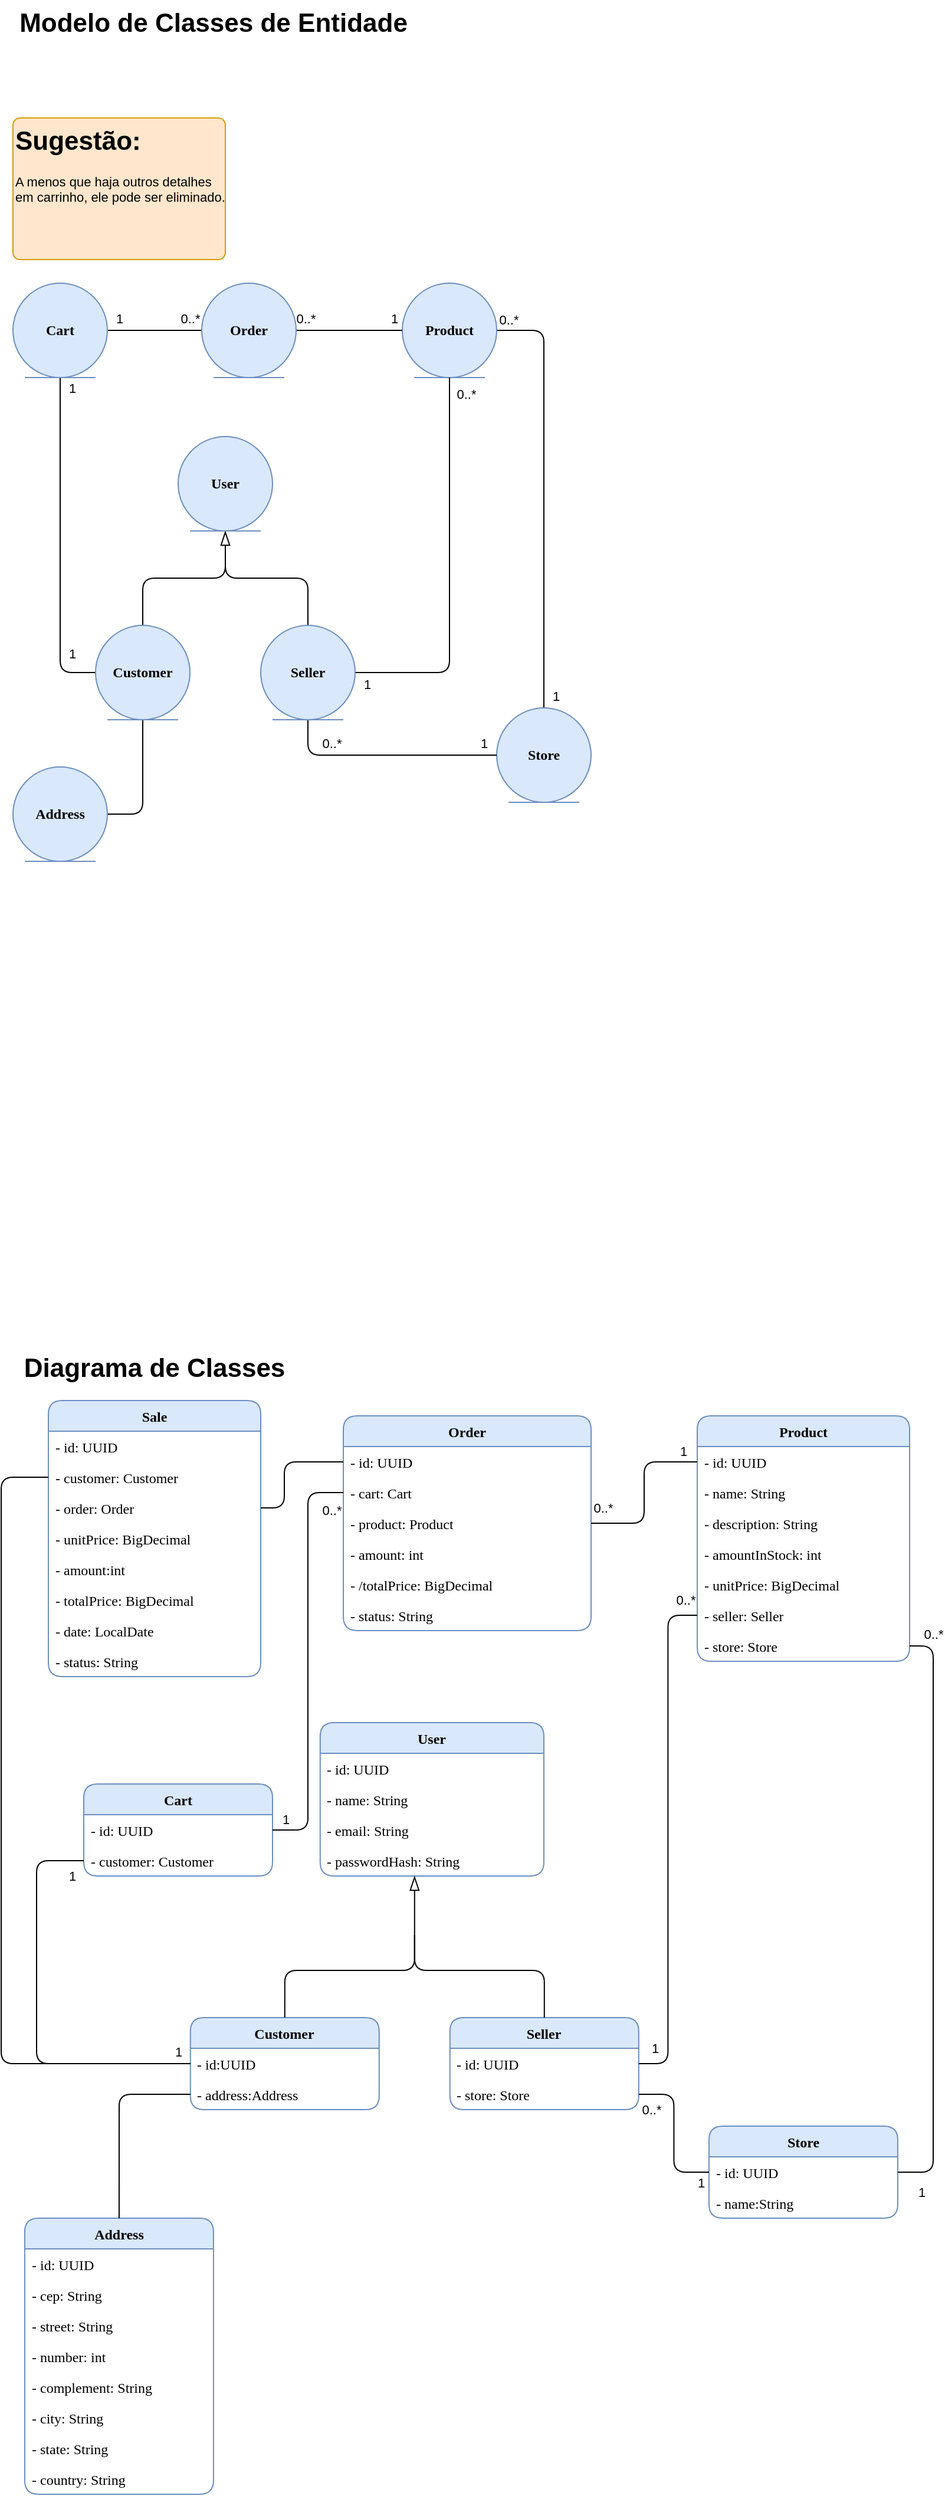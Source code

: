 <mxfile version="24.8.3">
  <diagram name="Página-1" id="TTVn241OmPXhMdDyWpZ5">
    <mxGraphModel dx="461" dy="1975" grid="1" gridSize="10" guides="1" tooltips="1" connect="1" arrows="1" fold="1" page="1" pageScale="1" pageWidth="827" pageHeight="1169" math="0" shadow="0">
      <root>
        <mxCell id="0" />
        <mxCell id="1" parent="0" />
        <mxCell id="45oS4C0SvB9Kl9MP0dxG-2" value="Product" style="swimlane;fontStyle=1;align=center;verticalAlign=top;childLayout=stackLayout;horizontal=1;startSize=26;horizontalStack=0;resizeParent=1;resizeParentMax=0;resizeLast=0;collapsible=1;marginBottom=0;whiteSpace=wrap;html=1;fontFamily=Cascadia Code;rounded=1;fillColor=#dae8fc;strokeColor=#6c8ebf;" parent="1" vertex="1">
          <mxGeometry x="610" y="70" width="180" height="208" as="geometry" />
        </mxCell>
        <mxCell id="45oS4C0SvB9Kl9MP0dxG-3" value="- id: UUID" style="text;align=left;verticalAlign=top;spacingLeft=4;spacingRight=4;overflow=hidden;rotatable=0;points=[[0,0.5],[1,0.5]];portConstraint=eastwest;whiteSpace=wrap;html=1;fontFamily=Cascadia Code;" parent="45oS4C0SvB9Kl9MP0dxG-2" vertex="1">
          <mxGeometry y="26" width="180" height="26" as="geometry" />
        </mxCell>
        <mxCell id="WNG-E03-8D0otMJcHpS6-30" value="- name: String" style="text;align=left;verticalAlign=top;spacingLeft=4;spacingRight=4;overflow=hidden;rotatable=0;points=[[0,0.5],[1,0.5]];portConstraint=eastwest;whiteSpace=wrap;html=1;fontFamily=Cascadia Code;" parent="45oS4C0SvB9Kl9MP0dxG-2" vertex="1">
          <mxGeometry y="52" width="180" height="26" as="geometry" />
        </mxCell>
        <mxCell id="WNG-E03-8D0otMJcHpS6-66" value="- description: String" style="text;align=left;verticalAlign=top;spacingLeft=4;spacingRight=4;overflow=hidden;rotatable=0;points=[[0,0.5],[1,0.5]];portConstraint=eastwest;whiteSpace=wrap;html=1;fontFamily=Cascadia Code;" parent="45oS4C0SvB9Kl9MP0dxG-2" vertex="1">
          <mxGeometry y="78" width="180" height="26" as="geometry" />
        </mxCell>
        <mxCell id="WNG-E03-8D0otMJcHpS6-87" value="- amountInStock: int" style="text;align=left;verticalAlign=top;spacingLeft=4;spacingRight=4;overflow=hidden;rotatable=0;points=[[0,0.5],[1,0.5]];portConstraint=eastwest;whiteSpace=wrap;html=1;fontFamily=Cascadia Code;" parent="45oS4C0SvB9Kl9MP0dxG-2" vertex="1">
          <mxGeometry y="104" width="180" height="26" as="geometry" />
        </mxCell>
        <mxCell id="wmJKvVizC2H3wOnnuJJJ-1" value="- unitPrice: BigDecimal" style="text;align=left;verticalAlign=top;spacingLeft=4;spacingRight=4;overflow=hidden;rotatable=0;points=[[0,0.5],[1,0.5]];portConstraint=eastwest;whiteSpace=wrap;html=1;fontFamily=Cascadia Code;" parent="45oS4C0SvB9Kl9MP0dxG-2" vertex="1">
          <mxGeometry y="130" width="180" height="26" as="geometry" />
        </mxCell>
        <mxCell id="WNG-E03-8D0otMJcHpS6-88" value="- seller: Seller" style="text;align=left;verticalAlign=top;spacingLeft=4;spacingRight=4;overflow=hidden;rotatable=0;points=[[0,0.5],[1,0.5]];portConstraint=eastwest;whiteSpace=wrap;html=1;fontFamily=Cascadia Code;" parent="45oS4C0SvB9Kl9MP0dxG-2" vertex="1">
          <mxGeometry y="156" width="180" height="26" as="geometry" />
        </mxCell>
        <mxCell id="WNG-E03-8D0otMJcHpS6-89" value="- store: Store" style="text;align=left;verticalAlign=top;spacingLeft=4;spacingRight=4;overflow=hidden;rotatable=0;points=[[0,0.5],[1,0.5]];portConstraint=eastwest;whiteSpace=wrap;html=1;fontFamily=Cascadia Code;" parent="45oS4C0SvB9Kl9MP0dxG-2" vertex="1">
          <mxGeometry y="182" width="180" height="26" as="geometry" />
        </mxCell>
        <mxCell id="45oS4C0SvB9Kl9MP0dxG-7" value="Cart" style="swimlane;fontStyle=1;align=center;verticalAlign=top;childLayout=stackLayout;horizontal=1;startSize=26;horizontalStack=0;resizeParent=1;resizeParentMax=0;resizeLast=0;collapsible=1;marginBottom=0;whiteSpace=wrap;html=1;fontFamily=Cascadia Code;rounded=1;fillColor=#dae8fc;strokeColor=#6c8ebf;" parent="1" vertex="1">
          <mxGeometry x="90" y="382" width="160" height="78" as="geometry" />
        </mxCell>
        <mxCell id="45oS4C0SvB9Kl9MP0dxG-8" value="- id: UUID" style="text;align=left;verticalAlign=top;spacingLeft=4;spacingRight=4;overflow=hidden;rotatable=0;points=[[0,0.5],[1,0.5]];portConstraint=eastwest;whiteSpace=wrap;html=1;fontFamily=Cascadia Code;" parent="45oS4C0SvB9Kl9MP0dxG-7" vertex="1">
          <mxGeometry y="26" width="160" height="26" as="geometry" />
        </mxCell>
        <mxCell id="WNG-E03-8D0otMJcHpS6-63" value="- customer: Customer" style="text;align=left;verticalAlign=top;spacingLeft=4;spacingRight=4;overflow=hidden;rotatable=0;points=[[0,0.5],[1,0.5]];portConstraint=eastwest;whiteSpace=wrap;html=1;fontFamily=Cascadia Code;" parent="45oS4C0SvB9Kl9MP0dxG-7" vertex="1">
          <mxGeometry y="52" width="160" height="26" as="geometry" />
        </mxCell>
        <mxCell id="45oS4C0SvB9Kl9MP0dxG-11" value="User" style="swimlane;fontStyle=1;align=center;verticalAlign=top;childLayout=stackLayout;horizontal=1;startSize=26;horizontalStack=0;resizeParent=1;resizeParentMax=0;resizeLast=0;collapsible=1;marginBottom=0;whiteSpace=wrap;html=1;fontFamily=Cascadia Code;rounded=1;fillColor=#dae8fc;strokeColor=#6c8ebf;" parent="1" vertex="1">
          <mxGeometry x="290.39" y="330" width="189.61" height="130" as="geometry" />
        </mxCell>
        <mxCell id="45oS4C0SvB9Kl9MP0dxG-12" value="- id: UUID" style="text;align=left;verticalAlign=top;spacingLeft=4;spacingRight=4;overflow=hidden;rotatable=0;points=[[0,0.5],[1,0.5]];portConstraint=eastwest;whiteSpace=wrap;html=1;fontFamily=Cascadia Code;" parent="45oS4C0SvB9Kl9MP0dxG-11" vertex="1">
          <mxGeometry y="26" width="189.61" height="26" as="geometry" />
        </mxCell>
        <mxCell id="WNG-E03-8D0otMJcHpS6-74" value="- name: String" style="text;align=left;verticalAlign=top;spacingLeft=4;spacingRight=4;overflow=hidden;rotatable=0;points=[[0,0.5],[1,0.5]];portConstraint=eastwest;whiteSpace=wrap;html=1;fontFamily=Cascadia Code;" parent="45oS4C0SvB9Kl9MP0dxG-11" vertex="1">
          <mxGeometry y="52" width="189.61" height="26" as="geometry" />
        </mxCell>
        <mxCell id="WNG-E03-8D0otMJcHpS6-75" value="- email: String" style="text;align=left;verticalAlign=top;spacingLeft=4;spacingRight=4;overflow=hidden;rotatable=0;points=[[0,0.5],[1,0.5]];portConstraint=eastwest;whiteSpace=wrap;html=1;fontFamily=Cascadia Code;" parent="45oS4C0SvB9Kl9MP0dxG-11" vertex="1">
          <mxGeometry y="78" width="189.61" height="26" as="geometry" />
        </mxCell>
        <mxCell id="WNG-E03-8D0otMJcHpS6-76" value="- passwordHash: String" style="text;align=left;verticalAlign=top;spacingLeft=4;spacingRight=4;overflow=hidden;rotatable=0;points=[[0,0.5],[1,0.5]];portConstraint=eastwest;whiteSpace=wrap;html=1;fontFamily=Cascadia Code;" parent="45oS4C0SvB9Kl9MP0dxG-11" vertex="1">
          <mxGeometry y="104" width="189.61" height="26" as="geometry" />
        </mxCell>
        <mxCell id="45oS4C0SvB9Kl9MP0dxG-15" value="Seller" style="swimlane;fontStyle=1;align=center;verticalAlign=top;childLayout=stackLayout;horizontal=1;startSize=26;horizontalStack=0;resizeParent=1;resizeParentMax=0;resizeLast=0;collapsible=1;marginBottom=0;whiteSpace=wrap;html=1;fontFamily=Cascadia Code;rounded=1;fillColor=#dae8fc;strokeColor=#6c8ebf;" parent="1" vertex="1">
          <mxGeometry x="400.39" y="580" width="160" height="78" as="geometry" />
        </mxCell>
        <mxCell id="45oS4C0SvB9Kl9MP0dxG-16" value="- id: UUID" style="text;align=left;verticalAlign=top;spacingLeft=4;spacingRight=4;overflow=hidden;rotatable=0;points=[[0,0.5],[1,0.5]];portConstraint=eastwest;whiteSpace=wrap;html=1;fontFamily=Cascadia Code;" parent="45oS4C0SvB9Kl9MP0dxG-15" vertex="1">
          <mxGeometry y="26" width="160" height="26" as="geometry" />
        </mxCell>
        <mxCell id="WNG-E03-8D0otMJcHpS6-80" value="- store: Store" style="text;align=left;verticalAlign=top;spacingLeft=4;spacingRight=4;overflow=hidden;rotatable=0;points=[[0,0.5],[1,0.5]];portConstraint=eastwest;whiteSpace=wrap;html=1;fontFamily=Cascadia Code;" parent="45oS4C0SvB9Kl9MP0dxG-15" vertex="1">
          <mxGeometry y="52" width="160" height="26" as="geometry" />
        </mxCell>
        <mxCell id="45oS4C0SvB9Kl9MP0dxG-23" value="Customer" style="swimlane;fontStyle=1;align=center;verticalAlign=top;childLayout=stackLayout;horizontal=1;startSize=26;horizontalStack=0;resizeParent=1;resizeParentMax=0;resizeLast=0;collapsible=1;marginBottom=0;whiteSpace=wrap;html=1;fontFamily=Cascadia Code;rounded=1;fillColor=#dae8fc;strokeColor=#6c8ebf;" parent="1" vertex="1">
          <mxGeometry x="180.39" y="580" width="160" height="78" as="geometry" />
        </mxCell>
        <mxCell id="WNG-E03-8D0otMJcHpS6-79" value="- id:UUID" style="text;align=left;verticalAlign=top;spacingLeft=4;spacingRight=4;overflow=hidden;rotatable=0;points=[[0,0.5],[1,0.5]];portConstraint=eastwest;whiteSpace=wrap;html=1;fontFamily=Cascadia Code;" parent="45oS4C0SvB9Kl9MP0dxG-23" vertex="1">
          <mxGeometry y="26" width="160" height="26" as="geometry" />
        </mxCell>
        <mxCell id="45oS4C0SvB9Kl9MP0dxG-24" value="- address:Address" style="text;align=left;verticalAlign=top;spacingLeft=4;spacingRight=4;overflow=hidden;rotatable=0;points=[[0,0.5],[1,0.5]];portConstraint=eastwest;whiteSpace=wrap;html=1;fontFamily=Cascadia Code;" parent="45oS4C0SvB9Kl9MP0dxG-23" vertex="1">
          <mxGeometry y="52" width="160" height="26" as="geometry" />
        </mxCell>
        <mxCell id="45oS4C0SvB9Kl9MP0dxG-27" value="Address" style="swimlane;fontStyle=1;align=center;verticalAlign=top;childLayout=stackLayout;horizontal=1;startSize=26;horizontalStack=0;resizeParent=1;resizeParentMax=0;resizeLast=0;collapsible=1;marginBottom=0;whiteSpace=wrap;html=1;fontFamily=Cascadia Code;rounded=1;fillColor=#dae8fc;strokeColor=#6c8ebf;" parent="1" vertex="1">
          <mxGeometry x="39.96" y="750" width="160" height="234" as="geometry" />
        </mxCell>
        <mxCell id="JbLaRPaKQ31GcKQDkZjJ-1" value="- id: UUID" style="text;align=left;verticalAlign=top;spacingLeft=4;spacingRight=4;overflow=hidden;rotatable=0;points=[[0,0.5],[1,0.5]];portConstraint=eastwest;whiteSpace=wrap;html=1;fontFamily=Cascadia Code;" vertex="1" parent="45oS4C0SvB9Kl9MP0dxG-27">
          <mxGeometry y="26" width="160" height="26" as="geometry" />
        </mxCell>
        <mxCell id="JbLaRPaKQ31GcKQDkZjJ-3" value="- cep: String" style="text;align=left;verticalAlign=top;spacingLeft=4;spacingRight=4;overflow=hidden;rotatable=0;points=[[0,0.5],[1,0.5]];portConstraint=eastwest;whiteSpace=wrap;html=1;fontFamily=Cascadia Code;" vertex="1" parent="45oS4C0SvB9Kl9MP0dxG-27">
          <mxGeometry y="52" width="160" height="26" as="geometry" />
        </mxCell>
        <mxCell id="45oS4C0SvB9Kl9MP0dxG-28" value="- street: String" style="text;align=left;verticalAlign=top;spacingLeft=4;spacingRight=4;overflow=hidden;rotatable=0;points=[[0,0.5],[1,0.5]];portConstraint=eastwest;whiteSpace=wrap;html=1;fontFamily=Cascadia Code;" parent="45oS4C0SvB9Kl9MP0dxG-27" vertex="1">
          <mxGeometry y="78" width="160" height="26" as="geometry" />
        </mxCell>
        <mxCell id="WNG-E03-8D0otMJcHpS6-70" value="- number: int" style="text;align=left;verticalAlign=top;spacingLeft=4;spacingRight=4;overflow=hidden;rotatable=0;points=[[0,0.5],[1,0.5]];portConstraint=eastwest;whiteSpace=wrap;html=1;fontFamily=Cascadia Code;" parent="45oS4C0SvB9Kl9MP0dxG-27" vertex="1">
          <mxGeometry y="104" width="160" height="26" as="geometry" />
        </mxCell>
        <mxCell id="JbLaRPaKQ31GcKQDkZjJ-2" value="- complement: String" style="text;align=left;verticalAlign=top;spacingLeft=4;spacingRight=4;overflow=hidden;rotatable=0;points=[[0,0.5],[1,0.5]];portConstraint=eastwest;whiteSpace=wrap;html=1;fontFamily=Cascadia Code;" vertex="1" parent="45oS4C0SvB9Kl9MP0dxG-27">
          <mxGeometry y="130" width="160" height="26" as="geometry" />
        </mxCell>
        <mxCell id="WNG-E03-8D0otMJcHpS6-69" value="- city: String" style="text;align=left;verticalAlign=top;spacingLeft=4;spacingRight=4;overflow=hidden;rotatable=0;points=[[0,0.5],[1,0.5]];portConstraint=eastwest;whiteSpace=wrap;html=1;fontFamily=Cascadia Code;" parent="45oS4C0SvB9Kl9MP0dxG-27" vertex="1">
          <mxGeometry y="156" width="160" height="26" as="geometry" />
        </mxCell>
        <mxCell id="WNG-E03-8D0otMJcHpS6-71" value="- state: String" style="text;align=left;verticalAlign=top;spacingLeft=4;spacingRight=4;overflow=hidden;rotatable=0;points=[[0,0.5],[1,0.5]];portConstraint=eastwest;whiteSpace=wrap;html=1;fontFamily=Cascadia Code;" parent="45oS4C0SvB9Kl9MP0dxG-27" vertex="1">
          <mxGeometry y="182" width="160" height="26" as="geometry" />
        </mxCell>
        <mxCell id="WNG-E03-8D0otMJcHpS6-72" value="- country: String" style="text;align=left;verticalAlign=top;spacingLeft=4;spacingRight=4;overflow=hidden;rotatable=0;points=[[0,0.5],[1,0.5]];portConstraint=eastwest;whiteSpace=wrap;html=1;fontFamily=Cascadia Code;" parent="45oS4C0SvB9Kl9MP0dxG-27" vertex="1">
          <mxGeometry y="208" width="160" height="26" as="geometry" />
        </mxCell>
        <mxCell id="45oS4C0SvB9Kl9MP0dxG-31" value="Store" style="swimlane;fontStyle=1;align=center;verticalAlign=top;childLayout=stackLayout;horizontal=1;startSize=26;horizontalStack=0;resizeParent=1;resizeParentMax=0;resizeLast=0;collapsible=1;marginBottom=0;whiteSpace=wrap;html=1;fontFamily=Cascadia Code;rounded=1;fillColor=#dae8fc;strokeColor=#6c8ebf;" parent="1" vertex="1">
          <mxGeometry x="619.96" y="672" width="160" height="78" as="geometry" />
        </mxCell>
        <mxCell id="45oS4C0SvB9Kl9MP0dxG-32" value="- id: UUID" style="text;align=left;verticalAlign=top;spacingLeft=4;spacingRight=4;overflow=hidden;rotatable=0;points=[[0,0.5],[1,0.5]];portConstraint=eastwest;whiteSpace=wrap;html=1;fontFamily=Cascadia Code;" parent="45oS4C0SvB9Kl9MP0dxG-31" vertex="1">
          <mxGeometry y="26" width="160" height="26" as="geometry" />
        </mxCell>
        <mxCell id="WNG-E03-8D0otMJcHpS6-84" value="- name:String" style="text;align=left;verticalAlign=top;spacingLeft=4;spacingRight=4;overflow=hidden;rotatable=0;points=[[0,0.5],[1,0.5]];portConstraint=eastwest;whiteSpace=wrap;html=1;fontFamily=Cascadia Code;" parent="45oS4C0SvB9Kl9MP0dxG-31" vertex="1">
          <mxGeometry y="52" width="160" height="26" as="geometry" />
        </mxCell>
        <mxCell id="WNG-E03-8D0otMJcHpS6-1" value="Diagrama de Classes" style="text;html=1;align=center;verticalAlign=middle;whiteSpace=wrap;rounded=0;fontStyle=1;fontSize=22;" parent="1" vertex="1">
          <mxGeometry x="30" y="10" width="240" height="40" as="geometry" />
        </mxCell>
        <mxCell id="WNG-E03-8D0otMJcHpS6-2" value="Modelo de Classes de Entidade" style="text;html=1;align=center;verticalAlign=middle;whiteSpace=wrap;rounded=0;fontStyle=1;fontSize=22;" parent="1" vertex="1">
          <mxGeometry x="30" y="-1130" width="340" height="40" as="geometry" />
        </mxCell>
        <mxCell id="WNG-E03-8D0otMJcHpS6-20" style="edgeStyle=orthogonalEdgeStyle;shape=connector;curved=0;rounded=1;orthogonalLoop=1;jettySize=auto;html=1;exitX=1;exitY=0.5;exitDx=0;exitDy=0;entryX=0.5;entryY=0;entryDx=0;entryDy=0;strokeColor=default;align=center;verticalAlign=middle;fontFamily=Helvetica;fontSize=11;fontColor=default;labelBackgroundColor=default;startArrow=none;startFill=0;startSize=10;endArrow=none;endFill=0;endSize=10;" parent="1" source="WNG-E03-8D0otMJcHpS6-3" target="WNG-E03-8D0otMJcHpS6-6" edge="1">
          <mxGeometry relative="1" as="geometry">
            <Array as="points">
              <mxPoint x="480" y="-850" />
            </Array>
          </mxGeometry>
        </mxCell>
        <mxCell id="WNG-E03-8D0otMJcHpS6-24" value="0..*" style="edgeLabel;html=1;align=center;verticalAlign=middle;resizable=0;points=[];fontFamily=Helvetica;fontSize=11;fontColor=default;labelBackgroundColor=default;" parent="WNG-E03-8D0otMJcHpS6-20" vertex="1" connectable="0">
          <mxGeometry x="-0.719" relative="1" as="geometry">
            <mxPoint x="-30" y="-20" as="offset" />
          </mxGeometry>
        </mxCell>
        <mxCell id="WNG-E03-8D0otMJcHpS6-25" value="1" style="edgeLabel;html=1;align=center;verticalAlign=middle;resizable=0;points=[];fontFamily=Helvetica;fontSize=11;fontColor=default;labelBackgroundColor=default;" parent="WNG-E03-8D0otMJcHpS6-20" vertex="1" connectable="0">
          <mxGeometry x="0.94" y="-1" relative="1" as="geometry">
            <mxPoint x="11" y="1" as="offset" />
          </mxGeometry>
        </mxCell>
        <mxCell id="WNG-E03-8D0otMJcHpS6-3" value="&lt;font face=&quot;Cascadia Code&quot;&gt;&lt;b&gt;Product&lt;/b&gt;&lt;/font&gt;" style="ellipse;shape=umlEntity;whiteSpace=wrap;html=1;fillColor=#dae8fc;strokeColor=#6c8ebf;" parent="1" vertex="1">
          <mxGeometry x="360" y="-890" width="80" height="80" as="geometry" />
        </mxCell>
        <mxCell id="WNG-E03-8D0otMJcHpS6-11" style="edgeStyle=orthogonalEdgeStyle;rounded=1;orthogonalLoop=1;jettySize=auto;html=1;endArrow=none;endFill=0;curved=0;" parent="1" source="WNG-E03-8D0otMJcHpS6-4" target="WNG-E03-8D0otMJcHpS6-3" edge="1">
          <mxGeometry relative="1" as="geometry" />
        </mxCell>
        <mxCell id="WNG-E03-8D0otMJcHpS6-12" value="1" style="edgeLabel;html=1;align=center;verticalAlign=middle;resizable=0;points=[];" parent="WNG-E03-8D0otMJcHpS6-11" vertex="1" connectable="0">
          <mxGeometry x="0.868" y="1" relative="1" as="geometry">
            <mxPoint x="-1" y="-9" as="offset" />
          </mxGeometry>
        </mxCell>
        <mxCell id="WNG-E03-8D0otMJcHpS6-13" value="0..*" style="edgeLabel;html=1;align=center;verticalAlign=middle;resizable=0;points=[];" parent="WNG-E03-8D0otMJcHpS6-11" vertex="1" connectable="0">
          <mxGeometry x="-0.898" y="2" relative="1" as="geometry">
            <mxPoint x="3" y="-8" as="offset" />
          </mxGeometry>
        </mxCell>
        <mxCell id="WNG-E03-8D0otMJcHpS6-34" style="edgeStyle=orthogonalEdgeStyle;shape=connector;curved=0;rounded=1;orthogonalLoop=1;jettySize=auto;html=1;entryX=1;entryY=0.5;entryDx=0;entryDy=0;strokeColor=default;align=center;verticalAlign=middle;fontFamily=Helvetica;fontSize=11;fontColor=default;labelBackgroundColor=default;startArrow=none;startFill=0;startSize=10;endArrow=none;endFill=0;endSize=10;" parent="1" source="WNG-E03-8D0otMJcHpS6-4" target="WNG-E03-8D0otMJcHpS6-33" edge="1">
          <mxGeometry relative="1" as="geometry" />
        </mxCell>
        <mxCell id="WNG-E03-8D0otMJcHpS6-38" value="1" style="edgeLabel;html=1;align=center;verticalAlign=middle;resizable=0;points=[];fontFamily=Helvetica;fontSize=11;fontColor=default;labelBackgroundColor=default;" parent="WNG-E03-8D0otMJcHpS6-34" vertex="1" connectable="0">
          <mxGeometry x="0.775" relative="1" as="geometry">
            <mxPoint x="1" y="-10" as="offset" />
          </mxGeometry>
        </mxCell>
        <mxCell id="WNG-E03-8D0otMJcHpS6-39" value="0..*" style="edgeLabel;html=1;align=center;verticalAlign=middle;resizable=0;points=[];fontFamily=Helvetica;fontSize=11;fontColor=default;labelBackgroundColor=default;" parent="WNG-E03-8D0otMJcHpS6-34" vertex="1" connectable="0">
          <mxGeometry x="-0.8" y="-2" relative="1" as="geometry">
            <mxPoint x="-2" y="-8" as="offset" />
          </mxGeometry>
        </mxCell>
        <mxCell id="WNG-E03-8D0otMJcHpS6-4" value="&lt;font face=&quot;Cascadia Code&quot;&gt;&lt;b&gt;Order&lt;/b&gt;&lt;/font&gt;" style="ellipse;shape=umlEntity;whiteSpace=wrap;html=1;fillColor=#dae8fc;strokeColor=#6c8ebf;" parent="1" vertex="1">
          <mxGeometry x="190" y="-890" width="80" height="80" as="geometry" />
        </mxCell>
        <mxCell id="WNG-E03-8D0otMJcHpS6-6" value="&lt;font face=&quot;Cascadia Code&quot;&gt;&lt;b&gt;Store&lt;/b&gt;&lt;/font&gt;" style="ellipse;shape=umlEntity;whiteSpace=wrap;html=1;fillColor=#dae8fc;strokeColor=#6c8ebf;" parent="1" vertex="1">
          <mxGeometry x="440" y="-530" width="80" height="80" as="geometry" />
        </mxCell>
        <mxCell id="WNG-E03-8D0otMJcHpS6-14" style="edgeStyle=orthogonalEdgeStyle;rounded=1;orthogonalLoop=1;jettySize=auto;html=1;entryX=0.5;entryY=0;entryDx=0;entryDy=0;endArrow=none;endFill=0;endSize=10;curved=0;startArrow=blockThin;startFill=0;startSize=10;exitX=0.5;exitY=1;exitDx=0;exitDy=0;" parent="1" source="WNG-E03-8D0otMJcHpS6-7" target="WNG-E03-8D0otMJcHpS6-8" edge="1">
          <mxGeometry relative="1" as="geometry">
            <mxPoint x="250" y="-630" as="sourcePoint" />
          </mxGeometry>
        </mxCell>
        <mxCell id="WNG-E03-8D0otMJcHpS6-15" style="edgeStyle=orthogonalEdgeStyle;rounded=1;orthogonalLoop=1;jettySize=auto;html=1;entryX=0.5;entryY=0;entryDx=0;entryDy=0;endArrow=none;endFill=0;endSize=10;curved=0;" parent="1" target="WNG-E03-8D0otMJcHpS6-9" edge="1">
          <mxGeometry relative="1" as="geometry">
            <mxPoint x="210" y="-660" as="sourcePoint" />
            <Array as="points">
              <mxPoint x="210" y="-640" />
              <mxPoint x="280" y="-640" />
            </Array>
          </mxGeometry>
        </mxCell>
        <mxCell id="WNG-E03-8D0otMJcHpS6-37" style="edgeStyle=orthogonalEdgeStyle;shape=connector;curved=0;rounded=1;orthogonalLoop=1;jettySize=auto;html=1;strokeColor=default;align=center;verticalAlign=middle;fontFamily=Helvetica;fontSize=11;fontColor=default;labelBackgroundColor=default;startArrow=none;startFill=0;startSize=10;endArrow=none;endFill=0;endSize=10;entryX=0.5;entryY=1;entryDx=0;entryDy=0;exitX=0;exitY=0.5;exitDx=0;exitDy=0;" parent="1" source="WNG-E03-8D0otMJcHpS6-8" target="WNG-E03-8D0otMJcHpS6-33" edge="1">
          <mxGeometry relative="1" as="geometry">
            <mxPoint x="80" y="-780" as="targetPoint" />
          </mxGeometry>
        </mxCell>
        <mxCell id="WNG-E03-8D0otMJcHpS6-40" value="1" style="edgeLabel;html=1;align=center;verticalAlign=middle;resizable=0;points=[];fontFamily=Helvetica;fontSize=11;fontColor=default;labelBackgroundColor=default;" parent="WNG-E03-8D0otMJcHpS6-37" vertex="1" connectable="0">
          <mxGeometry x="0.937" relative="1" as="geometry">
            <mxPoint x="10" as="offset" />
          </mxGeometry>
        </mxCell>
        <mxCell id="WNG-E03-8D0otMJcHpS6-41" value="1" style="edgeLabel;html=1;align=center;verticalAlign=middle;resizable=0;points=[];fontFamily=Helvetica;fontSize=11;fontColor=default;labelBackgroundColor=default;" parent="WNG-E03-8D0otMJcHpS6-37" vertex="1" connectable="0">
          <mxGeometry x="-0.668" y="1" relative="1" as="geometry">
            <mxPoint x="11" as="offset" />
          </mxGeometry>
        </mxCell>
        <mxCell id="WNG-E03-8D0otMJcHpS6-7" value="&lt;font face=&quot;Cascadia Code&quot;&gt;&lt;b&gt;User&lt;/b&gt;&lt;/font&gt;" style="ellipse;shape=umlEntity;whiteSpace=wrap;html=1;fillColor=#dae8fc;strokeColor=#6c8ebf;" parent="1" vertex="1">
          <mxGeometry x="170" y="-760" width="80" height="80" as="geometry" />
        </mxCell>
        <mxCell id="WNG-E03-8D0otMJcHpS6-17" style="rounded=1;orthogonalLoop=1;jettySize=auto;html=1;entryX=1;entryY=0.5;entryDx=0;entryDy=0;edgeStyle=orthogonalEdgeStyle;endArrow=none;endFill=0;curved=0;exitX=0.5;exitY=1;exitDx=0;exitDy=0;" parent="1" source="WNG-E03-8D0otMJcHpS6-8" target="WNG-E03-8D0otMJcHpS6-10" edge="1">
          <mxGeometry relative="1" as="geometry">
            <Array as="points">
              <mxPoint x="140" y="-440" />
            </Array>
          </mxGeometry>
        </mxCell>
        <mxCell id="WNG-E03-8D0otMJcHpS6-8" value="&lt;font face=&quot;Cascadia Code&quot;&gt;&lt;b&gt;Customer&lt;/b&gt;&lt;/font&gt;" style="ellipse;shape=umlEntity;whiteSpace=wrap;html=1;fillColor=#dae8fc;strokeColor=#6c8ebf;" parent="1" vertex="1">
          <mxGeometry x="100" y="-600" width="80" height="80" as="geometry" />
        </mxCell>
        <mxCell id="WNG-E03-8D0otMJcHpS6-16" style="edgeStyle=orthogonalEdgeStyle;rounded=1;orthogonalLoop=1;jettySize=auto;html=1;entryX=0;entryY=0.5;entryDx=0;entryDy=0;endArrow=none;endFill=0;curved=0;exitX=0.5;exitY=1;exitDx=0;exitDy=0;" parent="1" source="WNG-E03-8D0otMJcHpS6-9" target="WNG-E03-8D0otMJcHpS6-6" edge="1">
          <mxGeometry relative="1" as="geometry" />
        </mxCell>
        <mxCell id="WNG-E03-8D0otMJcHpS6-27" value="0..*" style="edgeLabel;html=1;align=center;verticalAlign=middle;resizable=0;points=[];fontFamily=Helvetica;fontSize=11;fontColor=default;labelBackgroundColor=default;" parent="WNG-E03-8D0otMJcHpS6-16" vertex="1" connectable="0">
          <mxGeometry x="-0.845" y="2" relative="1" as="geometry">
            <mxPoint x="18" y="5" as="offset" />
          </mxGeometry>
        </mxCell>
        <mxCell id="WNG-E03-8D0otMJcHpS6-28" value="1" style="edgeLabel;html=1;align=center;verticalAlign=middle;resizable=0;points=[];fontFamily=Helvetica;fontSize=11;fontColor=default;labelBackgroundColor=default;" parent="WNG-E03-8D0otMJcHpS6-16" vertex="1" connectable="0">
          <mxGeometry x="0.883" relative="1" as="geometry">
            <mxPoint y="-10" as="offset" />
          </mxGeometry>
        </mxCell>
        <mxCell id="WNG-E03-8D0otMJcHpS6-18" style="edgeStyle=orthogonalEdgeStyle;rounded=1;orthogonalLoop=1;jettySize=auto;html=1;entryX=0.5;entryY=1;entryDx=0;entryDy=0;exitX=1;exitY=0.5;exitDx=0;exitDy=0;curved=0;endArrow=none;endFill=0;" parent="1" source="WNG-E03-8D0otMJcHpS6-9" target="WNG-E03-8D0otMJcHpS6-3" edge="1">
          <mxGeometry relative="1" as="geometry">
            <Array as="points">
              <mxPoint x="400" y="-560" />
            </Array>
          </mxGeometry>
        </mxCell>
        <mxCell id="WNG-E03-8D0otMJcHpS6-42" value="0..*" style="edgeLabel;html=1;align=center;verticalAlign=middle;resizable=0;points=[];fontFamily=Helvetica;fontSize=11;fontColor=default;labelBackgroundColor=default;" parent="WNG-E03-8D0otMJcHpS6-18" vertex="1" connectable="0">
          <mxGeometry x="0.919" y="-2" relative="1" as="geometry">
            <mxPoint x="12" as="offset" />
          </mxGeometry>
        </mxCell>
        <mxCell id="WNG-E03-8D0otMJcHpS6-43" value="1" style="edgeLabel;html=1;align=center;verticalAlign=middle;resizable=0;points=[];fontFamily=Helvetica;fontSize=11;fontColor=default;labelBackgroundColor=default;" parent="WNG-E03-8D0otMJcHpS6-18" vertex="1" connectable="0">
          <mxGeometry x="-0.941" relative="1" as="geometry">
            <mxPoint y="10" as="offset" />
          </mxGeometry>
        </mxCell>
        <mxCell id="WNG-E03-8D0otMJcHpS6-9" value="&lt;font face=&quot;Cascadia Code&quot;&gt;&lt;b&gt;Seller&lt;/b&gt;&lt;/font&gt;" style="ellipse;shape=umlEntity;whiteSpace=wrap;html=1;fillColor=#dae8fc;strokeColor=#6c8ebf;" parent="1" vertex="1">
          <mxGeometry x="240" y="-600" width="80" height="80" as="geometry" />
        </mxCell>
        <mxCell id="WNG-E03-8D0otMJcHpS6-10" value="&lt;font face=&quot;Cascadia Code&quot;&gt;&lt;b&gt;Address&lt;/b&gt;&lt;/font&gt;" style="ellipse;shape=umlEntity;whiteSpace=wrap;html=1;fillColor=#dae8fc;strokeColor=#6c8ebf;" parent="1" vertex="1">
          <mxGeometry x="30" y="-480" width="80" height="80" as="geometry" />
        </mxCell>
        <mxCell id="WNG-E03-8D0otMJcHpS6-33" value="&lt;font face=&quot;Cascadia Code&quot;&gt;&lt;b&gt;Cart&lt;/b&gt;&lt;/font&gt;" style="ellipse;shape=umlEntity;whiteSpace=wrap;html=1;fillColor=#dae8fc;strokeColor=#6c8ebf;" parent="1" vertex="1">
          <mxGeometry x="30" y="-890" width="80" height="80" as="geometry" />
        </mxCell>
        <mxCell id="WNG-E03-8D0otMJcHpS6-49" style="edgeStyle=orthogonalEdgeStyle;rounded=1;orthogonalLoop=1;jettySize=auto;html=1;entryX=0.5;entryY=0;entryDx=0;entryDy=0;endArrow=none;endFill=0;endSize=10;curved=0;startArrow=blockThin;startFill=0;startSize=10;" parent="1" source="45oS4C0SvB9Kl9MP0dxG-11" target="45oS4C0SvB9Kl9MP0dxG-23" edge="1">
          <mxGeometry relative="1" as="geometry">
            <mxPoint x="380.39" y="500" as="sourcePoint" />
            <mxPoint x="310.39" y="580" as="targetPoint" />
            <Array as="points">
              <mxPoint x="370.39" y="540" />
              <mxPoint x="260.39" y="540" />
            </Array>
          </mxGeometry>
        </mxCell>
        <mxCell id="WNG-E03-8D0otMJcHpS6-50" style="edgeStyle=orthogonalEdgeStyle;rounded=1;orthogonalLoop=1;jettySize=auto;html=1;entryX=0.5;entryY=0;entryDx=0;entryDy=0;endArrow=none;endFill=0;endSize=10;curved=0;" parent="1" target="45oS4C0SvB9Kl9MP0dxG-15" edge="1">
          <mxGeometry relative="1" as="geometry">
            <mxPoint x="370.39" y="510" as="sourcePoint" />
            <mxPoint x="450.39" y="580" as="targetPoint" />
            <Array as="points">
              <mxPoint x="370.39" y="540" />
              <mxPoint x="480.39" y="540" />
            </Array>
          </mxGeometry>
        </mxCell>
        <mxCell id="WNG-E03-8D0otMJcHpS6-51" value="Order" style="swimlane;fontStyle=1;align=center;verticalAlign=top;childLayout=stackLayout;horizontal=1;startSize=26;horizontalStack=0;resizeParent=1;resizeParentMax=0;resizeLast=0;collapsible=1;marginBottom=0;whiteSpace=wrap;html=1;fontFamily=Cascadia Code;rounded=1;fillColor=#dae8fc;strokeColor=#6c8ebf;" parent="1" vertex="1">
          <mxGeometry x="310" y="70" width="210" height="182" as="geometry" />
        </mxCell>
        <mxCell id="WNG-E03-8D0otMJcHpS6-52" value="- id: UUID" style="text;align=left;verticalAlign=top;spacingLeft=4;spacingRight=4;overflow=hidden;rotatable=0;points=[[0,0.5],[1,0.5]];portConstraint=eastwest;whiteSpace=wrap;html=1;fontFamily=Cascadia Code;" parent="WNG-E03-8D0otMJcHpS6-51" vertex="1">
          <mxGeometry y="26" width="210" height="26" as="geometry" />
        </mxCell>
        <mxCell id="WNG-E03-8D0otMJcHpS6-53" value="- cart: Cart" style="text;align=left;verticalAlign=top;spacingLeft=4;spacingRight=4;overflow=hidden;rotatable=0;points=[[0,0.5],[1,0.5]];portConstraint=eastwest;whiteSpace=wrap;html=1;fontFamily=Cascadia Code;" parent="WNG-E03-8D0otMJcHpS6-51" vertex="1">
          <mxGeometry y="52" width="210" height="26" as="geometry" />
        </mxCell>
        <mxCell id="WNG-E03-8D0otMJcHpS6-54" value="- product: Product" style="text;align=left;verticalAlign=top;spacingLeft=4;spacingRight=4;overflow=hidden;rotatable=0;points=[[0,0.5],[1,0.5]];portConstraint=eastwest;whiteSpace=wrap;html=1;fontFamily=Cascadia Code;" parent="WNG-E03-8D0otMJcHpS6-51" vertex="1">
          <mxGeometry y="78" width="210" height="26" as="geometry" />
        </mxCell>
        <mxCell id="WNG-E03-8D0otMJcHpS6-60" value="- amount: int" style="text;align=left;verticalAlign=top;spacingLeft=4;spacingRight=4;overflow=hidden;rotatable=0;points=[[0,0.5],[1,0.5]];portConstraint=eastwest;whiteSpace=wrap;html=1;fontFamily=Cascadia Code;" parent="WNG-E03-8D0otMJcHpS6-51" vertex="1">
          <mxGeometry y="104" width="210" height="26" as="geometry" />
        </mxCell>
        <mxCell id="WNG-E03-8D0otMJcHpS6-62" value="- /totalPrice: BigDecimal" style="text;align=left;verticalAlign=top;spacingLeft=4;spacingRight=4;overflow=hidden;rotatable=0;points=[[0,0.5],[1,0.5]];portConstraint=eastwest;whiteSpace=wrap;html=1;fontFamily=Cascadia Code;" parent="WNG-E03-8D0otMJcHpS6-51" vertex="1">
          <mxGeometry y="130" width="210" height="26" as="geometry" />
        </mxCell>
        <mxCell id="wmJKvVizC2H3wOnnuJJJ-2" value="- status: String" style="text;align=left;verticalAlign=top;spacingLeft=4;spacingRight=4;overflow=hidden;rotatable=0;points=[[0,0.5],[1,0.5]];portConstraint=eastwest;whiteSpace=wrap;html=1;fontFamily=Cascadia Code;" parent="WNG-E03-8D0otMJcHpS6-51" vertex="1">
          <mxGeometry y="156" width="210" height="26" as="geometry" />
        </mxCell>
        <mxCell id="WNG-E03-8D0otMJcHpS6-67" style="edgeStyle=orthogonalEdgeStyle;shape=connector;curved=0;rounded=1;orthogonalLoop=1;jettySize=auto;html=1;entryX=0;entryY=0.5;entryDx=0;entryDy=0;strokeColor=default;align=center;verticalAlign=middle;fontFamily=Helvetica;fontSize=11;fontColor=default;labelBackgroundColor=default;startArrow=none;startFill=0;startSize=10;endArrow=none;endFill=0;endSize=10;" parent="1" source="WNG-E03-8D0otMJcHpS6-54" target="45oS4C0SvB9Kl9MP0dxG-3" edge="1">
          <mxGeometry relative="1" as="geometry" />
        </mxCell>
        <mxCell id="WNG-E03-8D0otMJcHpS6-92" value="0..*" style="edgeLabel;html=1;align=center;verticalAlign=middle;resizable=0;points=[];fontFamily=Helvetica;fontSize=11;fontColor=default;labelBackgroundColor=default;" parent="WNG-E03-8D0otMJcHpS6-67" vertex="1" connectable="0">
          <mxGeometry x="-0.89" relative="1" as="geometry">
            <mxPoint x="2" y="-13" as="offset" />
          </mxGeometry>
        </mxCell>
        <mxCell id="WNG-E03-8D0otMJcHpS6-95" value="1" style="edgeLabel;html=1;align=center;verticalAlign=middle;resizable=0;points=[];fontFamily=Helvetica;fontSize=11;fontColor=default;labelBackgroundColor=default;" parent="WNG-E03-8D0otMJcHpS6-67" vertex="1" connectable="0">
          <mxGeometry x="0.822" y="-1" relative="1" as="geometry">
            <mxPoint y="-10" as="offset" />
          </mxGeometry>
        </mxCell>
        <mxCell id="WNG-E03-8D0otMJcHpS6-68" value="&lt;h1 style=&quot;margin-top: 0px;&quot;&gt;Sugestão:&lt;br&gt;&lt;/h1&gt;A menos que haja outros detalhes em carrinho, ele pode ser eliminado." style="text;html=1;whiteSpace=wrap;overflow=hidden;rounded=1;fontFamily=Helvetica;fontSize=11;labelBackgroundColor=none;fillColor=#ffe6cc;strokeColor=#d79b00;imageAspect=1;fillOpacity=100;fillStyle=solid;labelPadding:10px;arcSize=5;" parent="1" vertex="1">
          <mxGeometry x="30" y="-1030" width="180" height="120" as="geometry" />
        </mxCell>
        <mxCell id="WNG-E03-8D0otMJcHpS6-73" style="edgeStyle=orthogonalEdgeStyle;shape=connector;curved=0;rounded=1;orthogonalLoop=1;jettySize=auto;html=1;strokeColor=default;align=center;verticalAlign=middle;fontFamily=Helvetica;fontSize=11;fontColor=default;labelBackgroundColor=default;startArrow=none;startFill=0;startSize=10;endArrow=none;endFill=0;endSize=10;exitX=0.5;exitY=0;exitDx=0;exitDy=0;" parent="1" source="45oS4C0SvB9Kl9MP0dxG-27" target="45oS4C0SvB9Kl9MP0dxG-24" edge="1">
          <mxGeometry relative="1" as="geometry">
            <mxPoint x="336.6" y="692.416" as="targetPoint" />
          </mxGeometry>
        </mxCell>
        <mxCell id="WNG-E03-8D0otMJcHpS6-77" style="edgeStyle=orthogonalEdgeStyle;shape=connector;curved=0;rounded=1;orthogonalLoop=1;jettySize=auto;html=1;entryX=0;entryY=0.5;entryDx=0;entryDy=0;strokeColor=default;align=center;verticalAlign=middle;fontFamily=Helvetica;fontSize=11;fontColor=default;labelBackgroundColor=default;startArrow=none;startFill=0;startSize=10;endArrow=none;endFill=0;endSize=10;" parent="1" source="45oS4C0SvB9Kl9MP0dxG-8" target="WNG-E03-8D0otMJcHpS6-53" edge="1">
          <mxGeometry relative="1" as="geometry" />
        </mxCell>
        <mxCell id="WNG-E03-8D0otMJcHpS6-93" value="0..*" style="edgeLabel;html=1;align=center;verticalAlign=middle;resizable=0;points=[];fontFamily=Helvetica;fontSize=11;fontColor=default;labelBackgroundColor=default;" parent="WNG-E03-8D0otMJcHpS6-77" vertex="1" connectable="0">
          <mxGeometry x="0.717" relative="1" as="geometry">
            <mxPoint x="20" y="-4" as="offset" />
          </mxGeometry>
        </mxCell>
        <mxCell id="WNG-E03-8D0otMJcHpS6-94" value="1" style="edgeLabel;html=1;align=center;verticalAlign=middle;resizable=0;points=[];fontFamily=Helvetica;fontSize=11;fontColor=default;labelBackgroundColor=default;" parent="WNG-E03-8D0otMJcHpS6-77" vertex="1" connectable="0">
          <mxGeometry x="-0.894" relative="1" as="geometry">
            <mxPoint x="-8" y="-9" as="offset" />
          </mxGeometry>
        </mxCell>
        <mxCell id="WNG-E03-8D0otMJcHpS6-78" style="edgeStyle=orthogonalEdgeStyle;shape=connector;curved=0;rounded=1;orthogonalLoop=1;jettySize=auto;html=1;exitX=0;exitY=0.5;exitDx=0;exitDy=0;strokeColor=default;align=center;verticalAlign=middle;fontFamily=Helvetica;fontSize=11;fontColor=default;labelBackgroundColor=default;startArrow=none;startFill=0;startSize=10;endArrow=none;endFill=0;endSize=10;entryX=0;entryY=0.5;entryDx=0;entryDy=0;" parent="1" source="WNG-E03-8D0otMJcHpS6-63" target="WNG-E03-8D0otMJcHpS6-79" edge="1">
          <mxGeometry relative="1" as="geometry">
            <mxPoint x="170" y="490" as="targetPoint" />
            <Array as="points">
              <mxPoint x="50" y="447" />
              <mxPoint x="50" y="619" />
            </Array>
          </mxGeometry>
        </mxCell>
        <mxCell id="WNG-E03-8D0otMJcHpS6-96" value="1" style="edgeLabel;html=1;align=center;verticalAlign=middle;resizable=0;points=[];fontFamily=Helvetica;fontSize=11;fontColor=default;labelBackgroundColor=default;" parent="WNG-E03-8D0otMJcHpS6-78" vertex="1" connectable="0">
          <mxGeometry x="0.975" y="-2" relative="1" as="geometry">
            <mxPoint x="-6" y="-12" as="offset" />
          </mxGeometry>
        </mxCell>
        <mxCell id="WNG-E03-8D0otMJcHpS6-97" value="1" style="edgeLabel;html=1;align=center;verticalAlign=middle;resizable=0;points=[];fontFamily=Helvetica;fontSize=11;fontColor=default;labelBackgroundColor=default;" parent="WNG-E03-8D0otMJcHpS6-78" vertex="1" connectable="0">
          <mxGeometry x="-0.972" y="-1" relative="1" as="geometry">
            <mxPoint x="-5" y="14" as="offset" />
          </mxGeometry>
        </mxCell>
        <mxCell id="WNG-E03-8D0otMJcHpS6-81" style="edgeStyle=orthogonalEdgeStyle;shape=connector;curved=0;rounded=1;orthogonalLoop=1;jettySize=auto;html=1;strokeColor=default;align=center;verticalAlign=middle;fontFamily=Helvetica;fontSize=11;fontColor=default;labelBackgroundColor=default;startArrow=none;startFill=0;startSize=10;endArrow=none;endFill=0;endSize=10;" parent="1" source="WNG-E03-8D0otMJcHpS6-80" target="45oS4C0SvB9Kl9MP0dxG-32" edge="1">
          <mxGeometry relative="1" as="geometry" />
        </mxCell>
        <mxCell id="WNG-E03-8D0otMJcHpS6-102" value="0..*" style="edgeLabel;html=1;align=center;verticalAlign=middle;resizable=0;points=[];fontFamily=Helvetica;fontSize=11;fontColor=default;labelBackgroundColor=default;" parent="WNG-E03-8D0otMJcHpS6-81" vertex="1" connectable="0">
          <mxGeometry x="-0.79" relative="1" as="geometry">
            <mxPoint x="-3" y="13" as="offset" />
          </mxGeometry>
        </mxCell>
        <mxCell id="WNG-E03-8D0otMJcHpS6-103" value="1" style="edgeLabel;html=1;align=center;verticalAlign=middle;resizable=0;points=[];fontFamily=Helvetica;fontSize=11;fontColor=default;labelBackgroundColor=default;" parent="WNG-E03-8D0otMJcHpS6-81" vertex="1" connectable="0">
          <mxGeometry x="0.883" y="-2" relative="1" as="geometry">
            <mxPoint y="7" as="offset" />
          </mxGeometry>
        </mxCell>
        <mxCell id="WNG-E03-8D0otMJcHpS6-90" style="edgeStyle=orthogonalEdgeStyle;shape=connector;curved=0;rounded=1;orthogonalLoop=1;jettySize=auto;html=1;entryX=1;entryY=0.5;entryDx=0;entryDy=0;strokeColor=default;align=center;verticalAlign=middle;fontFamily=Helvetica;fontSize=11;fontColor=default;labelBackgroundColor=default;startArrow=none;startFill=0;startSize=10;endArrow=none;endFill=0;endSize=10;" parent="1" source="WNG-E03-8D0otMJcHpS6-88" target="45oS4C0SvB9Kl9MP0dxG-16" edge="1">
          <mxGeometry relative="1" as="geometry" />
        </mxCell>
        <mxCell id="WNG-E03-8D0otMJcHpS6-98" value="1" style="edgeLabel;html=1;align=center;verticalAlign=middle;resizable=0;points=[];fontFamily=Helvetica;fontSize=11;fontColor=default;labelBackgroundColor=default;" parent="WNG-E03-8D0otMJcHpS6-90" vertex="1" connectable="0">
          <mxGeometry x="0.937" y="-1" relative="1" as="geometry">
            <mxPoint y="-12" as="offset" />
          </mxGeometry>
        </mxCell>
        <mxCell id="WNG-E03-8D0otMJcHpS6-99" value="0..*" style="edgeLabel;html=1;align=center;verticalAlign=middle;resizable=0;points=[];fontFamily=Helvetica;fontSize=11;fontColor=default;labelBackgroundColor=default;" parent="WNG-E03-8D0otMJcHpS6-90" vertex="1" connectable="0">
          <mxGeometry x="-0.912" y="-2" relative="1" as="geometry">
            <mxPoint x="9" y="-11" as="offset" />
          </mxGeometry>
        </mxCell>
        <mxCell id="WNG-E03-8D0otMJcHpS6-91" style="edgeStyle=orthogonalEdgeStyle;shape=connector;curved=0;rounded=1;orthogonalLoop=1;jettySize=auto;html=1;entryX=1;entryY=0.5;entryDx=0;entryDy=0;strokeColor=default;align=center;verticalAlign=middle;fontFamily=Helvetica;fontSize=11;fontColor=default;labelBackgroundColor=default;startArrow=none;startFill=0;startSize=10;endArrow=none;endFill=0;endSize=10;exitX=1;exitY=0.5;exitDx=0;exitDy=0;" parent="1" source="WNG-E03-8D0otMJcHpS6-89" target="45oS4C0SvB9Kl9MP0dxG-31" edge="1">
          <mxGeometry relative="1" as="geometry" />
        </mxCell>
        <mxCell id="WNG-E03-8D0otMJcHpS6-100" value="0..*" style="edgeLabel;html=1;align=center;verticalAlign=middle;resizable=0;points=[];fontFamily=Helvetica;fontSize=11;fontColor=default;labelBackgroundColor=default;" parent="WNG-E03-8D0otMJcHpS6-91" vertex="1" connectable="0">
          <mxGeometry x="-0.82" y="2" relative="1" as="geometry">
            <mxPoint x="-2" y="-35" as="offset" />
          </mxGeometry>
        </mxCell>
        <mxCell id="WNG-E03-8D0otMJcHpS6-101" value="1" style="edgeLabel;html=1;align=center;verticalAlign=middle;resizable=0;points=[];fontFamily=Helvetica;fontSize=11;fontColor=default;labelBackgroundColor=default;" parent="WNG-E03-8D0otMJcHpS6-91" vertex="1" connectable="0">
          <mxGeometry x="0.862" y="1" relative="1" as="geometry">
            <mxPoint x="-11" y="21" as="offset" />
          </mxGeometry>
        </mxCell>
        <mxCell id="wmJKvVizC2H3wOnnuJJJ-3" value="Sale" style="swimlane;fontStyle=1;align=center;verticalAlign=top;childLayout=stackLayout;horizontal=1;startSize=26;horizontalStack=0;resizeParent=1;resizeParentMax=0;resizeLast=0;collapsible=1;marginBottom=0;whiteSpace=wrap;html=1;fontFamily=Cascadia Code;rounded=1;fillColor=#dae8fc;strokeColor=#6c8ebf;" parent="1" vertex="1">
          <mxGeometry x="60" y="57" width="180" height="234" as="geometry" />
        </mxCell>
        <mxCell id="wmJKvVizC2H3wOnnuJJJ-4" value="- id: UUID" style="text;align=left;verticalAlign=top;spacingLeft=4;spacingRight=4;overflow=hidden;rotatable=0;points=[[0,0.5],[1,0.5]];portConstraint=eastwest;whiteSpace=wrap;html=1;fontFamily=Cascadia Code;" parent="wmJKvVizC2H3wOnnuJJJ-3" vertex="1">
          <mxGeometry y="26" width="180" height="26" as="geometry" />
        </mxCell>
        <mxCell id="wmJKvVizC2H3wOnnuJJJ-20" value="- customer: Customer" style="text;align=left;verticalAlign=top;spacingLeft=4;spacingRight=4;overflow=hidden;rotatable=0;points=[[0,0.5],[1,0.5]];portConstraint=eastwest;whiteSpace=wrap;html=1;fontFamily=Cascadia Code;" parent="wmJKvVizC2H3wOnnuJJJ-3" vertex="1">
          <mxGeometry y="52" width="180" height="26" as="geometry" />
        </mxCell>
        <mxCell id="wmJKvVizC2H3wOnnuJJJ-10" value="- order: Order" style="text;align=left;verticalAlign=top;spacingLeft=4;spacingRight=4;overflow=hidden;rotatable=0;points=[[0,0.5],[1,0.5]];portConstraint=eastwest;whiteSpace=wrap;html=1;fontFamily=Cascadia Code;" parent="wmJKvVizC2H3wOnnuJJJ-3" vertex="1">
          <mxGeometry y="78" width="180" height="26" as="geometry" />
        </mxCell>
        <mxCell id="wmJKvVizC2H3wOnnuJJJ-11" value="- unitPrice: BigDecimal" style="text;align=left;verticalAlign=top;spacingLeft=4;spacingRight=4;overflow=hidden;rotatable=0;points=[[0,0.5],[1,0.5]];portConstraint=eastwest;whiteSpace=wrap;html=1;fontFamily=Cascadia Code;" parent="wmJKvVizC2H3wOnnuJJJ-3" vertex="1">
          <mxGeometry y="104" width="180" height="26" as="geometry" />
        </mxCell>
        <mxCell id="wmJKvVizC2H3wOnnuJJJ-13" value="- amount:int" style="text;align=left;verticalAlign=top;spacingLeft=4;spacingRight=4;overflow=hidden;rotatable=0;points=[[0,0.5],[1,0.5]];portConstraint=eastwest;whiteSpace=wrap;html=1;fontFamily=Cascadia Code;" parent="wmJKvVizC2H3wOnnuJJJ-3" vertex="1">
          <mxGeometry y="130" width="180" height="26" as="geometry" />
        </mxCell>
        <mxCell id="wmJKvVizC2H3wOnnuJJJ-12" value="- totalPrice: BigDecimal" style="text;align=left;verticalAlign=top;spacingLeft=4;spacingRight=4;overflow=hidden;rotatable=0;points=[[0,0.5],[1,0.5]];portConstraint=eastwest;whiteSpace=wrap;html=1;fontFamily=Cascadia Code;" parent="wmJKvVizC2H3wOnnuJJJ-3" vertex="1">
          <mxGeometry y="156" width="180" height="26" as="geometry" />
        </mxCell>
        <mxCell id="wmJKvVizC2H3wOnnuJJJ-14" value="- date: LocalDate" style="text;align=left;verticalAlign=top;spacingLeft=4;spacingRight=4;overflow=hidden;rotatable=0;points=[[0,0.5],[1,0.5]];portConstraint=eastwest;whiteSpace=wrap;html=1;fontFamily=Cascadia Code;" parent="wmJKvVizC2H3wOnnuJJJ-3" vertex="1">
          <mxGeometry y="182" width="180" height="26" as="geometry" />
        </mxCell>
        <mxCell id="wmJKvVizC2H3wOnnuJJJ-16" value="- status: String" style="text;align=left;verticalAlign=top;spacingLeft=4;spacingRight=4;overflow=hidden;rotatable=0;points=[[0,0.5],[1,0.5]];portConstraint=eastwest;whiteSpace=wrap;html=1;fontFamily=Cascadia Code;" parent="wmJKvVizC2H3wOnnuJJJ-3" vertex="1">
          <mxGeometry y="208" width="180" height="26" as="geometry" />
        </mxCell>
        <mxCell id="wmJKvVizC2H3wOnnuJJJ-18" style="edgeStyle=orthogonalEdgeStyle;rounded=1;orthogonalLoop=1;jettySize=auto;html=1;curved=0;endArrow=none;endFill=0;entryX=0;entryY=0.5;entryDx=0;entryDy=0;" parent="1" source="WNG-E03-8D0otMJcHpS6-79" target="wmJKvVizC2H3wOnnuJJJ-20" edge="1">
          <mxGeometry relative="1" as="geometry">
            <mxPoint x="40" y="320" as="targetPoint" />
            <Array as="points">
              <mxPoint x="20" y="619" />
              <mxPoint x="20" y="122" />
            </Array>
          </mxGeometry>
        </mxCell>
        <mxCell id="wmJKvVizC2H3wOnnuJJJ-19" style="edgeStyle=orthogonalEdgeStyle;rounded=1;orthogonalLoop=1;jettySize=auto;html=1;curved=0;endArrow=none;endFill=0;" parent="1" source="wmJKvVizC2H3wOnnuJJJ-10" target="WNG-E03-8D0otMJcHpS6-52" edge="1">
          <mxGeometry relative="1" as="geometry">
            <Array as="points">
              <mxPoint x="260" y="148" />
              <mxPoint x="260" y="109" />
            </Array>
          </mxGeometry>
        </mxCell>
      </root>
    </mxGraphModel>
  </diagram>
</mxfile>
